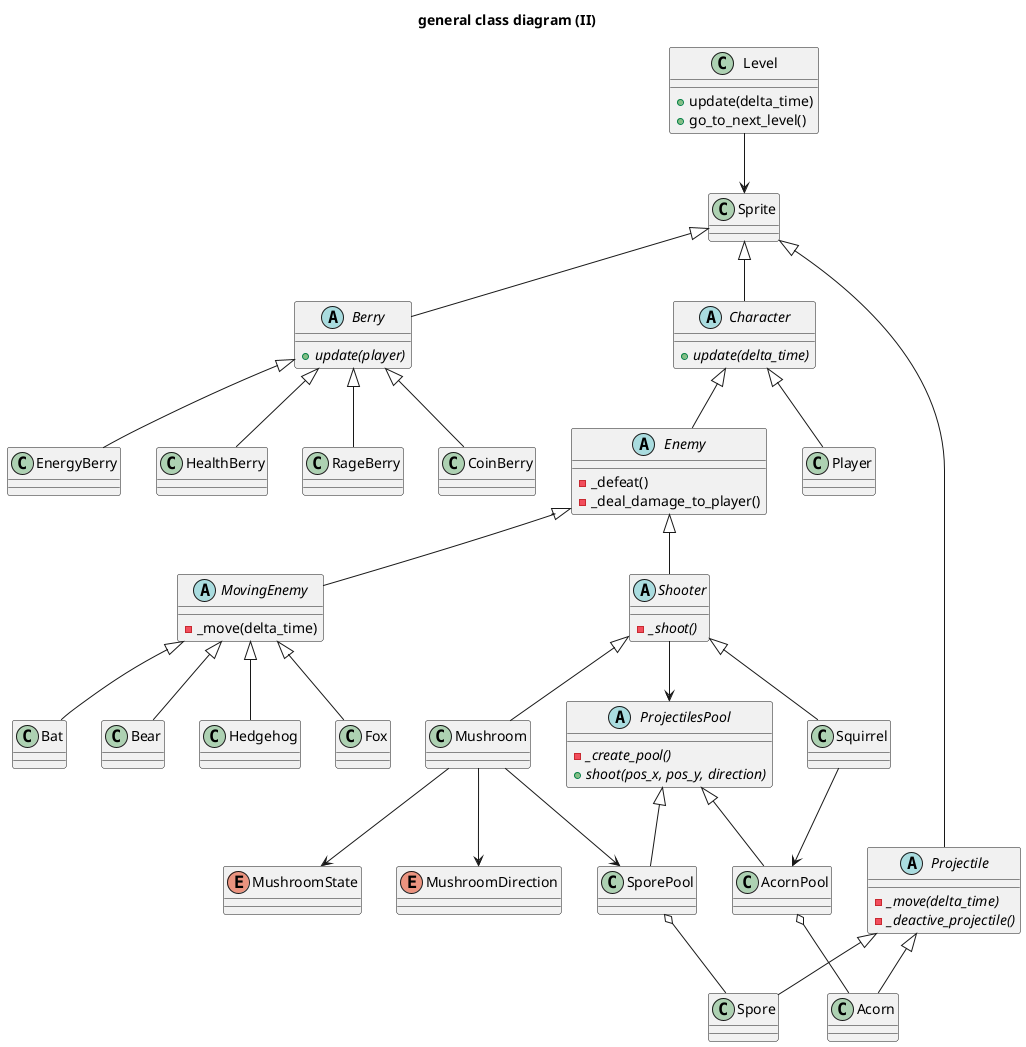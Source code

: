 @startuml Class Diagram Sprite

title general class diagram (II)

class Level {
    + update(delta_time)
    + go_to_next_level()
}

class Sprite {
    
}

abstract class Berry {
    + update(player) {abstract}
}

class CoinBerry {
    
}

class EnergyBerry {
    
}

class HealthBerry {
    
}

class RageBerry {
    
}

abstract class Projectile {
    - _move(delta_time) {abstract}
    - _deactive_projectile() {abstract}
}

class Spore {
    
}

class Acorn{
    
}

abstract class ProjectilesPool {
    - _create_pool() {abstract}
    + shoot(pos_x, pos_y, direction) {abstract}
}

class AcornPool {
    
}

class SporePool {
    
}

abstract class Character {
    + update(delta_time) {abstract}
}

class Player {
    
}

abstract class Enemy {
    - _defeat()
    - _deal_damage_to_player()
}

abstract class MovingEnemy {
    - _move(delta_time)
}

class Hedgehog {
    
}

class Fox {
    
}

class Bat {
    
}

class Bear {
    
}

abstract class Shooter {
    - _shoot() {abstract}
}

class Squirrel {
    
}

class Mushroom {
    
}

enum MushroomDirection {
    
}

enum MushroomState {
    
}

Level --> Sprite

Sprite <|-- Berry
Sprite <|-- Character
Sprite <|-- Projectile

Berry <|-- CoinBerry
Berry <|-- EnergyBerry
Berry <|-- HealthBerry
Berry <|-- RageBerry


ProjectilesPool <|-- SporePool
ProjectilesPool <|-- AcornPool


Projectile <|-- Spore
Projectile <|-- Acorn

SporePool o-- Spore
AcornPool o-- Acorn

Character <|-- Player
Character <|-- Enemy

Enemy <|-- MovingEnemy
Enemy <|-- Shooter

MovingEnemy <|-- Hedgehog
MovingEnemy <|-- Fox
MovingEnemy <|-- Bat
MovingEnemy <|-- Bear

Shooter <|-- Squirrel
Shooter <|-- Mushroom
Shooter --> ProjectilesPool
Squirrel --> AcornPool
Mushroom --> MushroomDirection
Mushroom --> MushroomState
Mushroom --> SporePool

@enduml